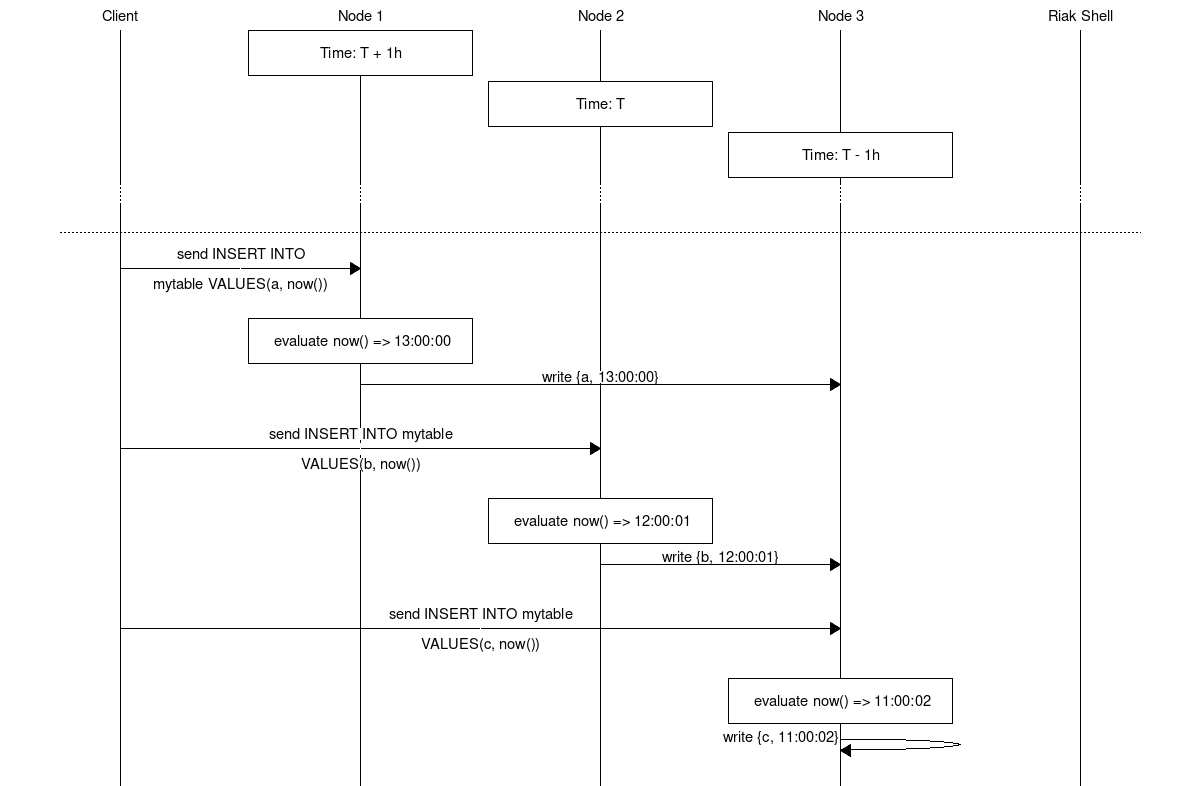 // diagram for upgrade_downgrade_specs.md
//
// Upgrade/Downgrade Scenario 1 diagram
//
// This diagram is generated by mscgen
// which can be installed on ubuntu by
// sudo apt-get install mscgen
//
// Generate this diagram on the command line with:
// > mscgen -T png -i problem_scenario.msc -F ./fonts/DejaVuSansMono.ttf
//
msc {

	// Image defaults
	width="1200", wordwraparcs="1";

	// declare objects
	// This is a cluster with 3 nodes for exposition purposes
	// a client and a riak-shell 

	"Client", "Node 1", "Node 2", "Node 3", "Riak Shell";

    "Node 1" box "Node 1" [label="\nTime: T + 1h\n"];
    "Node 2" box "Node 2" [label="\nTime: T\n"];
    "Node 3" box "Node 3" [label="\nTime: T - 1h\n"];

    ...;

    |||;
    
    ---;

	"Client" => "Node 1" [label = "send INSERT INTO\n\nmytable VALUES(a, now())"];

    |||;

    "Node 1" box "Node 1" [label="\n evaluate now() => 13:00:00\n"],

	|||;

	"Node 1" => "Node 3" [label = "write {a, 13:00:00}"];

    |||;

	"Client" => "Node 2" [label = "send INSERT INTO mytable\n\nVALUES(b, now())"];

    |||;

    "Node 2" box "Node 2" [label="\n evaluate now() => 12:00:01\n"],

	|||;

	"Node 2" => "Node 3" [label = "write {b, 12:00:01}"];

    |||;

	"Client" => "Node 3" [label = "send INSERT INTO mytable\n\nVALUES(c, now())"];

    |||;

    "Node 3" box "Node 3" [label="\n evaluate now() => 11:00:02\n"],

	|||;

	"Node 3" => "Node 3" [label = "write {c, 11:00:02}"];

    |||;

}
